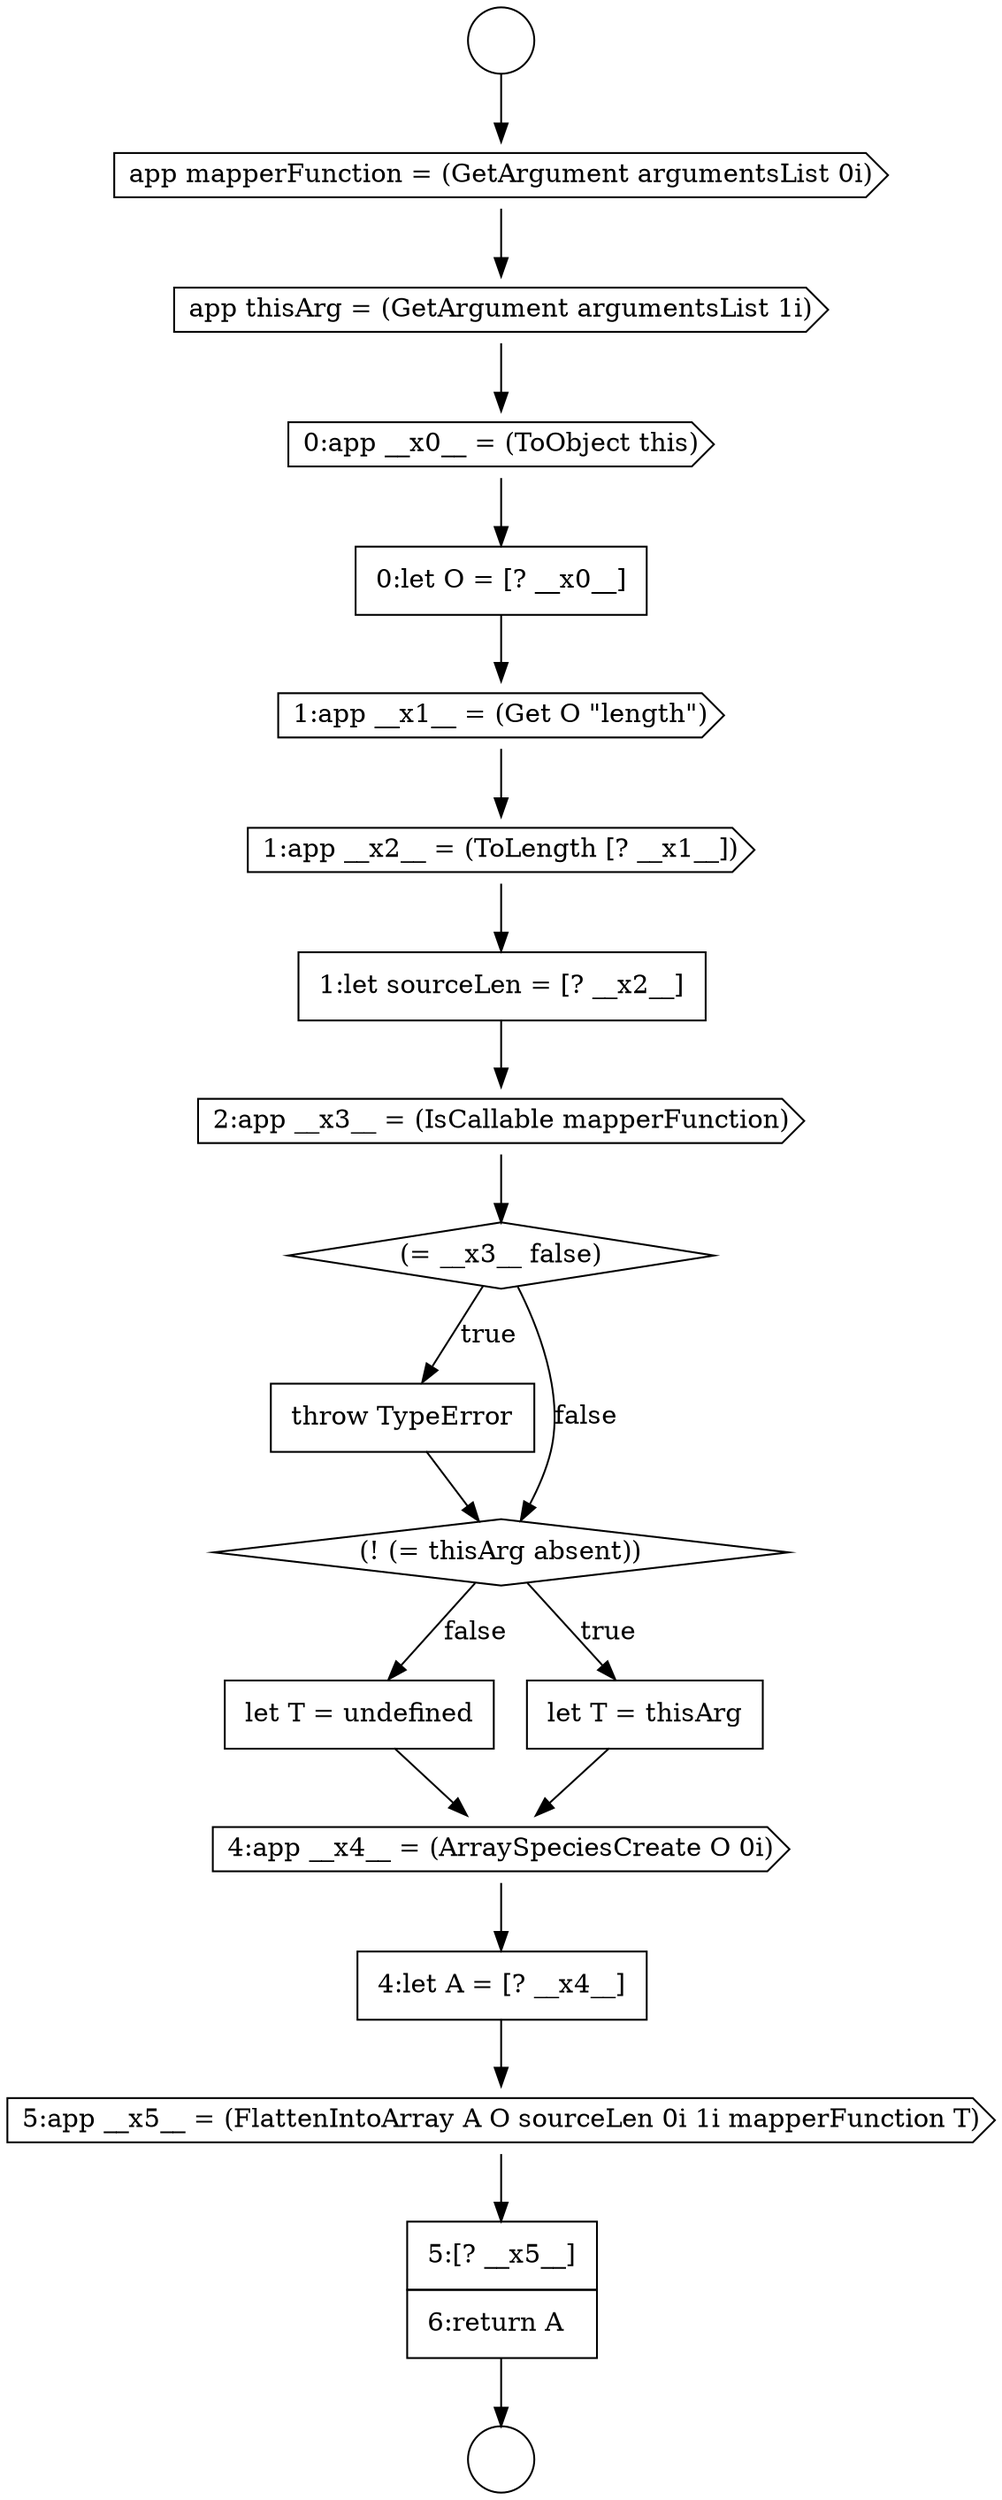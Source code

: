 digraph {
  node14927 [shape=cds, label=<<font color="black">4:app __x4__ = (ArraySpeciesCreate O 0i)</font>> color="black" fillcolor="white" style=filled]
  node14923 [shape=none, margin=0, label=<<font color="black">
    <table border="0" cellborder="1" cellspacing="0" cellpadding="10">
      <tr><td align="left">throw TypeError</td></tr>
    </table>
  </font>> color="black" fillcolor="white" style=filled]
  node14913 [shape=circle label=" " color="black" fillcolor="white" style=filled]
  node14917 [shape=none, margin=0, label=<<font color="black">
    <table border="0" cellborder="1" cellspacing="0" cellpadding="10">
      <tr><td align="left">0:let O = [? __x0__]</td></tr>
    </table>
  </font>> color="black" fillcolor="white" style=filled]
  node14921 [shape=cds, label=<<font color="black">2:app __x3__ = (IsCallable mapperFunction)</font>> color="black" fillcolor="white" style=filled]
  node14926 [shape=none, margin=0, label=<<font color="black">
    <table border="0" cellborder="1" cellspacing="0" cellpadding="10">
      <tr><td align="left">let T = undefined</td></tr>
    </table>
  </font>> color="black" fillcolor="white" style=filled]
  node14914 [shape=cds, label=<<font color="black">app mapperFunction = (GetArgument argumentsList 0i)</font>> color="black" fillcolor="white" style=filled]
  node14929 [shape=cds, label=<<font color="black">5:app __x5__ = (FlattenIntoArray A O sourceLen 0i 1i mapperFunction T)</font>> color="black" fillcolor="white" style=filled]
  node14918 [shape=cds, label=<<font color="black">1:app __x1__ = (Get O &quot;length&quot;)</font>> color="black" fillcolor="white" style=filled]
  node14915 [shape=cds, label=<<font color="black">app thisArg = (GetArgument argumentsList 1i)</font>> color="black" fillcolor="white" style=filled]
  node14919 [shape=cds, label=<<font color="black">1:app __x2__ = (ToLength [? __x1__])</font>> color="black" fillcolor="white" style=filled]
  node14916 [shape=cds, label=<<font color="black">0:app __x0__ = (ToObject this)</font>> color="black" fillcolor="white" style=filled]
  node14928 [shape=none, margin=0, label=<<font color="black">
    <table border="0" cellborder="1" cellspacing="0" cellpadding="10">
      <tr><td align="left">4:let A = [? __x4__]</td></tr>
    </table>
  </font>> color="black" fillcolor="white" style=filled]
  node14924 [shape=diamond, label=<<font color="black">(! (= thisArg absent))</font>> color="black" fillcolor="white" style=filled]
  node14920 [shape=none, margin=0, label=<<font color="black">
    <table border="0" cellborder="1" cellspacing="0" cellpadding="10">
      <tr><td align="left">1:let sourceLen = [? __x2__]</td></tr>
    </table>
  </font>> color="black" fillcolor="white" style=filled]
  node14922 [shape=diamond, label=<<font color="black">(= __x3__ false)</font>> color="black" fillcolor="white" style=filled]
  node14912 [shape=circle label=" " color="black" fillcolor="white" style=filled]
  node14925 [shape=none, margin=0, label=<<font color="black">
    <table border="0" cellborder="1" cellspacing="0" cellpadding="10">
      <tr><td align="left">let T = thisArg</td></tr>
    </table>
  </font>> color="black" fillcolor="white" style=filled]
  node14930 [shape=none, margin=0, label=<<font color="black">
    <table border="0" cellborder="1" cellspacing="0" cellpadding="10">
      <tr><td align="left">5:[? __x5__]</td></tr>
      <tr><td align="left">6:return A</td></tr>
    </table>
  </font>> color="black" fillcolor="white" style=filled]
  node14930 -> node14913 [ color="black"]
  node14914 -> node14915 [ color="black"]
  node14912 -> node14914 [ color="black"]
  node14921 -> node14922 [ color="black"]
  node14922 -> node14923 [label=<<font color="black">true</font>> color="black"]
  node14922 -> node14924 [label=<<font color="black">false</font>> color="black"]
  node14919 -> node14920 [ color="black"]
  node14925 -> node14927 [ color="black"]
  node14915 -> node14916 [ color="black"]
  node14928 -> node14929 [ color="black"]
  node14927 -> node14928 [ color="black"]
  node14924 -> node14925 [label=<<font color="black">true</font>> color="black"]
  node14924 -> node14926 [label=<<font color="black">false</font>> color="black"]
  node14929 -> node14930 [ color="black"]
  node14920 -> node14921 [ color="black"]
  node14916 -> node14917 [ color="black"]
  node14923 -> node14924 [ color="black"]
  node14926 -> node14927 [ color="black"]
  node14917 -> node14918 [ color="black"]
  node14918 -> node14919 [ color="black"]
}
